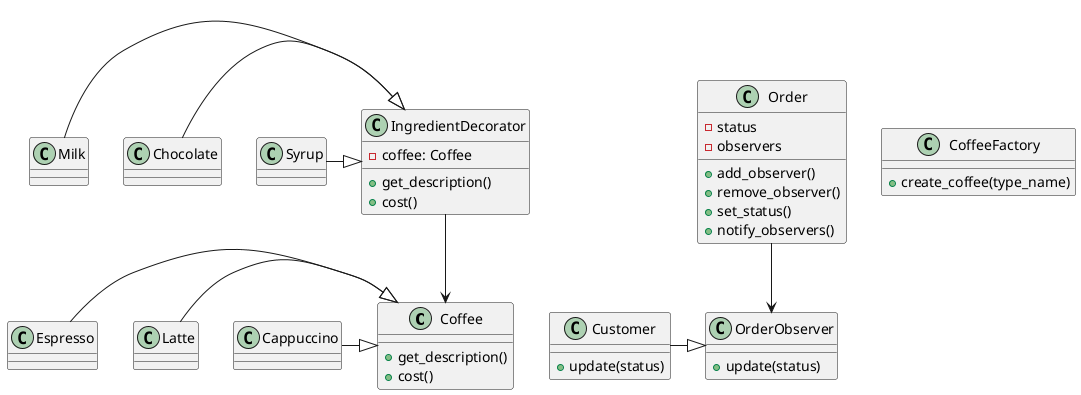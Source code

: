 
@startuml

class Coffee {
  +get_description()
  +cost()
}

class Espresso
class Latte
class Cappuccino

Espresso -|> Coffee
Latte -|> Coffee
Cappuccino -|> Coffee

class IngredientDecorator {
  -coffee: Coffee
  +get_description()
  +cost()
}

class Milk
class Chocolate
class Syrup

Milk -|> IngredientDecorator
Chocolate -|> IngredientDecorator
Syrup -|> IngredientDecorator
IngredientDecorator --> Coffee

class CoffeeFactory {
  +create_coffee(type_name)
}

class Order {
  -status
  -observers
  +add_observer()
  +remove_observer()
  +set_status()
  +notify_observers()
}

class OrderObserver {
  +update(status)
}

class Customer {
  +update(status)
}

Customer -|> OrderObserver
Order --> OrderObserver

@enduml
